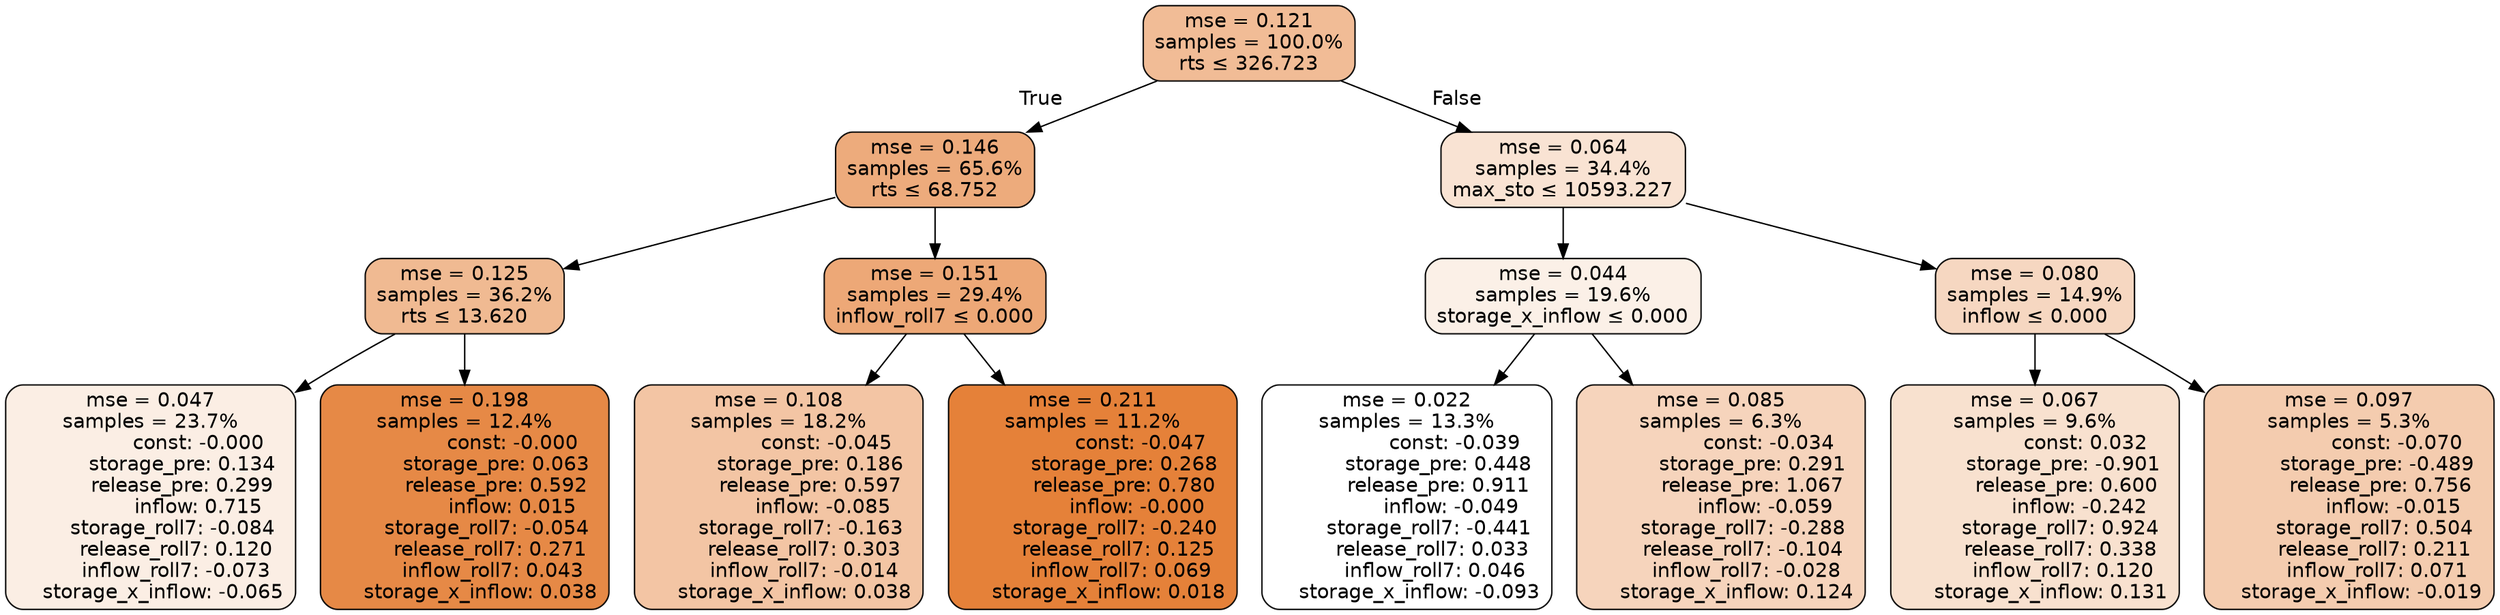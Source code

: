 digraph tree {
bgcolor="transparent"
node [shape=rectangle, style="filled, rounded", color="black", fontname=helvetica] ;
edge [fontname=helvetica] ;
	"0" [label="mse = 0.121
samples = 100.0%
rts &le; 326.723", fillcolor="#f1bc96"]
	"1" [label="mse = 0.146
samples = 65.6%
rts &le; 68.752", fillcolor="#edab7c"]
	"2" [label="mse = 0.125
samples = 36.2%
rts &le; 13.620", fillcolor="#f0ba92"]
	"3" [label="mse = 0.047
samples = 23.7%
               const: -0.000
          storage_pre: 0.134
          release_pre: 0.299
               inflow: 0.715
       storage_roll7: -0.084
        release_roll7: 0.120
        inflow_roll7: -0.073
    storage_x_inflow: -0.065", fillcolor="#fbeee4"]
	"4" [label="mse = 0.198
samples = 12.4%
               const: -0.000
          storage_pre: 0.063
          release_pre: 0.592
               inflow: 0.015
       storage_roll7: -0.054
        release_roll7: 0.271
         inflow_roll7: 0.043
     storage_x_inflow: 0.038", fillcolor="#e68946"]
	"5" [label="mse = 0.151
samples = 29.4%
inflow_roll7 &le; 0.000", fillcolor="#eda877"]
	"6" [label="mse = 0.108
samples = 18.2%
               const: -0.045
          storage_pre: 0.186
          release_pre: 0.597
              inflow: -0.085
       storage_roll7: -0.163
        release_roll7: 0.303
        inflow_roll7: -0.014
     storage_x_inflow: 0.038", fillcolor="#f3c5a4"]
	"7" [label="mse = 0.211
samples = 11.2%
               const: -0.047
          storage_pre: 0.268
          release_pre: 0.780
              inflow: -0.000
       storage_roll7: -0.240
        release_roll7: 0.125
         inflow_roll7: 0.069
     storage_x_inflow: 0.018", fillcolor="#e58139"]
	"8" [label="mse = 0.064
samples = 34.4%
max_sto &le; 10593.227", fillcolor="#f9e3d3"]
	"9" [label="mse = 0.044
samples = 19.6%
storage_x_inflow &le; 0.000", fillcolor="#fbf0e7"]
	"10" [label="mse = 0.022
samples = 13.3%
               const: -0.039
          storage_pre: 0.448
          release_pre: 0.911
              inflow: -0.049
       storage_roll7: -0.441
        release_roll7: 0.033
         inflow_roll7: 0.046
    storage_x_inflow: -0.093", fillcolor="#ffffff"]
	"11" [label="mse = 0.085
samples = 6.3%
               const: -0.034
          storage_pre: 0.291
          release_pre: 1.067
              inflow: -0.059
       storage_roll7: -0.288
       release_roll7: -0.104
        inflow_roll7: -0.028
     storage_x_inflow: 0.124", fillcolor="#f6d4bc"]
	"12" [label="mse = 0.080
samples = 14.9%
inflow &le; 0.000", fillcolor="#f6d7c1"]
	"13" [label="mse = 0.067
samples = 9.6%
                const: 0.032
         storage_pre: -0.901
          release_pre: 0.600
              inflow: -0.242
        storage_roll7: 0.924
        release_roll7: 0.338
         inflow_roll7: 0.120
     storage_x_inflow: 0.131", fillcolor="#f8e1cf"]
	"14" [label="mse = 0.097
samples = 5.3%
               const: -0.070
         storage_pre: -0.489
          release_pre: 0.756
              inflow: -0.015
        storage_roll7: 0.504
        release_roll7: 0.211
         inflow_roll7: 0.071
    storage_x_inflow: -0.019", fillcolor="#f4ccaf"]

	"0" -> "1" [labeldistance=2.5, labelangle=45, headlabel="True"]
	"1" -> "2"
	"2" -> "3"
	"2" -> "4"
	"1" -> "5"
	"5" -> "6"
	"5" -> "7"
	"0" -> "8" [labeldistance=2.5, labelangle=-45, headlabel="False"]
	"8" -> "9"
	"9" -> "10"
	"9" -> "11"
	"8" -> "12"
	"12" -> "13"
	"12" -> "14"
}